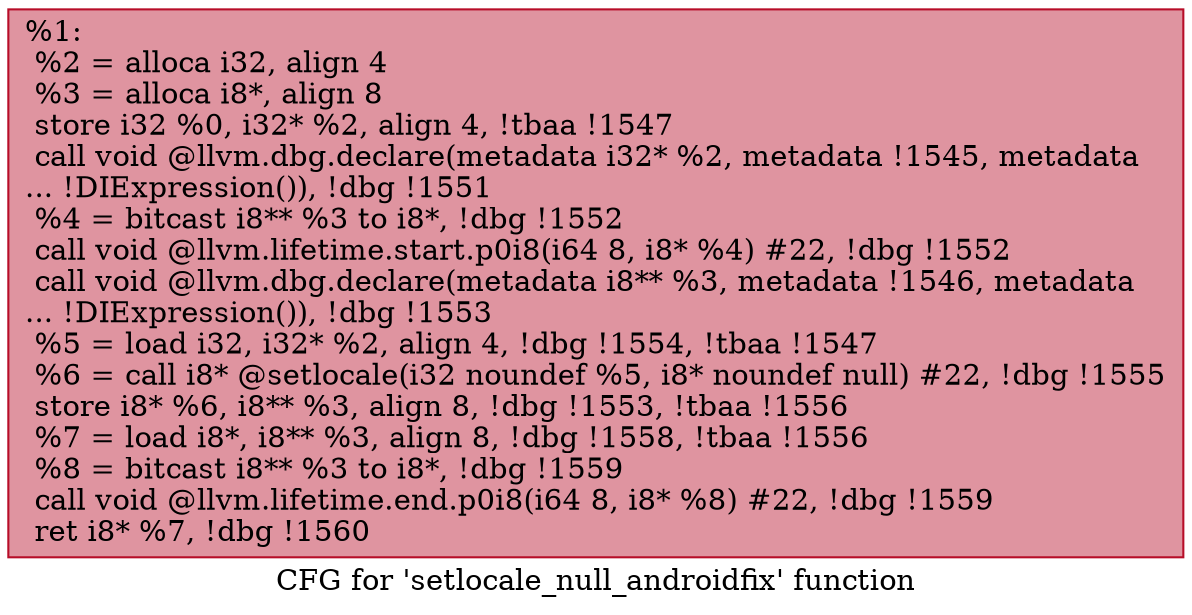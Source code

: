 digraph "CFG for 'setlocale_null_androidfix' function" {
	label="CFG for 'setlocale_null_androidfix' function";

	Node0xe3eff0 [shape=record,color="#b70d28ff", style=filled, fillcolor="#b70d2870",label="{%1:\l  %2 = alloca i32, align 4\l  %3 = alloca i8*, align 8\l  store i32 %0, i32* %2, align 4, !tbaa !1547\l  call void @llvm.dbg.declare(metadata i32* %2, metadata !1545, metadata\l... !DIExpression()), !dbg !1551\l  %4 = bitcast i8** %3 to i8*, !dbg !1552\l  call void @llvm.lifetime.start.p0i8(i64 8, i8* %4) #22, !dbg !1552\l  call void @llvm.dbg.declare(metadata i8** %3, metadata !1546, metadata\l... !DIExpression()), !dbg !1553\l  %5 = load i32, i32* %2, align 4, !dbg !1554, !tbaa !1547\l  %6 = call i8* @setlocale(i32 noundef %5, i8* noundef null) #22, !dbg !1555\l  store i8* %6, i8** %3, align 8, !dbg !1553, !tbaa !1556\l  %7 = load i8*, i8** %3, align 8, !dbg !1558, !tbaa !1556\l  %8 = bitcast i8** %3 to i8*, !dbg !1559\l  call void @llvm.lifetime.end.p0i8(i64 8, i8* %8) #22, !dbg !1559\l  ret i8* %7, !dbg !1560\l}"];
}
